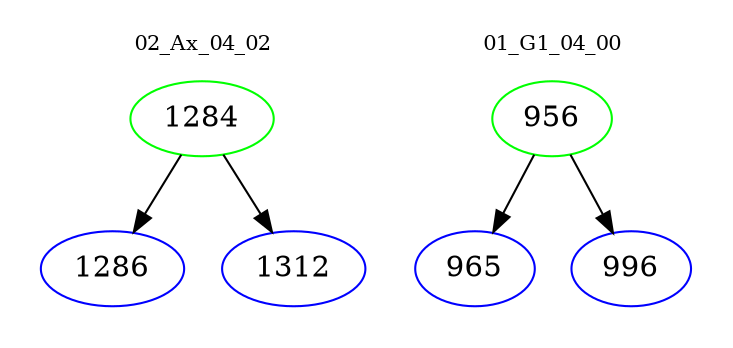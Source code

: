 digraph{
subgraph cluster_0 {
color = white
label = "02_Ax_04_02";
fontsize=10;
T0_1284 [label="1284", color="green"]
T0_1284 -> T0_1286 [color="black"]
T0_1286 [label="1286", color="blue"]
T0_1284 -> T0_1312 [color="black"]
T0_1312 [label="1312", color="blue"]
}
subgraph cluster_1 {
color = white
label = "01_G1_04_00";
fontsize=10;
T1_956 [label="956", color="green"]
T1_956 -> T1_965 [color="black"]
T1_965 [label="965", color="blue"]
T1_956 -> T1_996 [color="black"]
T1_996 [label="996", color="blue"]
}
}
